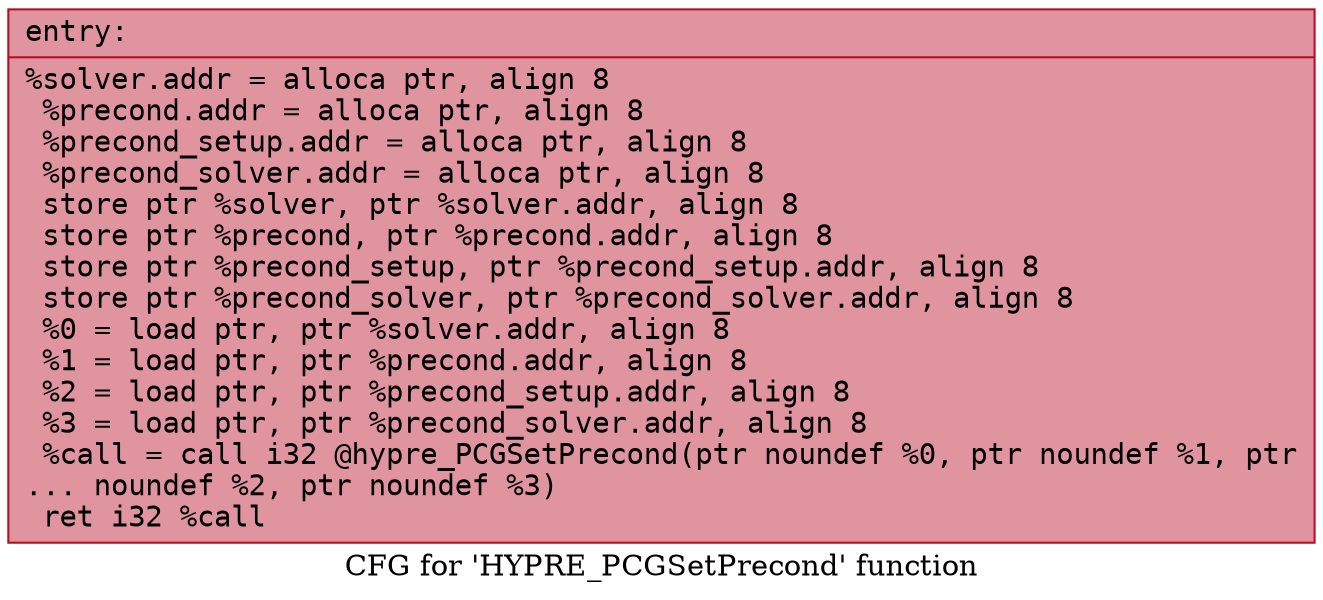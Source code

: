 digraph "CFG for 'HYPRE_PCGSetPrecond' function" {
	label="CFG for 'HYPRE_PCGSetPrecond' function";

	Node0x556d45bc55e0 [shape=record,color="#b70d28ff", style=filled, fillcolor="#b70d2870" fontname="Courier",label="{entry:\l|  %solver.addr = alloca ptr, align 8\l  %precond.addr = alloca ptr, align 8\l  %precond_setup.addr = alloca ptr, align 8\l  %precond_solver.addr = alloca ptr, align 8\l  store ptr %solver, ptr %solver.addr, align 8\l  store ptr %precond, ptr %precond.addr, align 8\l  store ptr %precond_setup, ptr %precond_setup.addr, align 8\l  store ptr %precond_solver, ptr %precond_solver.addr, align 8\l  %0 = load ptr, ptr %solver.addr, align 8\l  %1 = load ptr, ptr %precond.addr, align 8\l  %2 = load ptr, ptr %precond_setup.addr, align 8\l  %3 = load ptr, ptr %precond_solver.addr, align 8\l  %call = call i32 @hypre_PCGSetPrecond(ptr noundef %0, ptr noundef %1, ptr\l... noundef %2, ptr noundef %3)\l  ret i32 %call\l}"];
}
